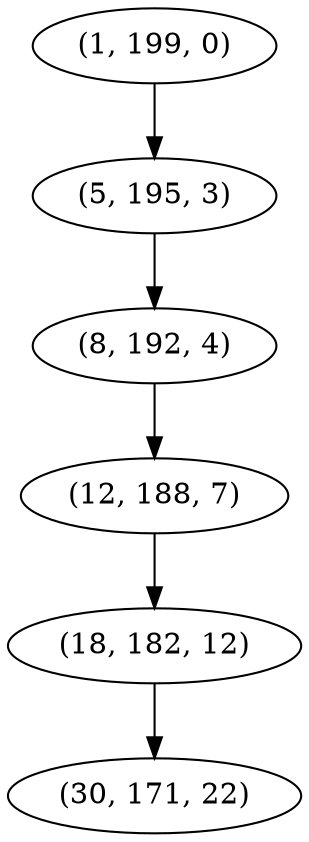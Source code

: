 digraph tree {
    "(1, 199, 0)";
    "(5, 195, 3)";
    "(8, 192, 4)";
    "(12, 188, 7)";
    "(18, 182, 12)";
    "(30, 171, 22)";
    "(1, 199, 0)" -> "(5, 195, 3)";
    "(5, 195, 3)" -> "(8, 192, 4)";
    "(8, 192, 4)" -> "(12, 188, 7)";
    "(12, 188, 7)" -> "(18, 182, 12)";
    "(18, 182, 12)" -> "(30, 171, 22)";
}
